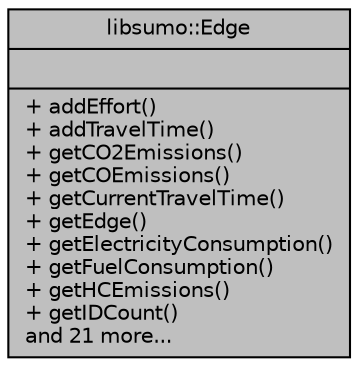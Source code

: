 digraph "libsumo::Edge"
{
  edge [fontname="Helvetica",fontsize="10",labelfontname="Helvetica",labelfontsize="10"];
  node [fontname="Helvetica",fontsize="10",shape=record];
  Node1 [label="{libsumo::Edge\n||+ addEffort()\l+ addTravelTime()\l+ getCO2Emissions()\l+ getCOEmissions()\l+ getCurrentTravelTime()\l+ getEdge()\l+ getElectricityConsumption()\l+ getFuelConsumption()\l+ getHCEmissions()\l+ getIDCount()\land 21 more...\l}",height=0.2,width=0.4,color="black", fillcolor="grey75", style="filled", fontcolor="black"];
}
